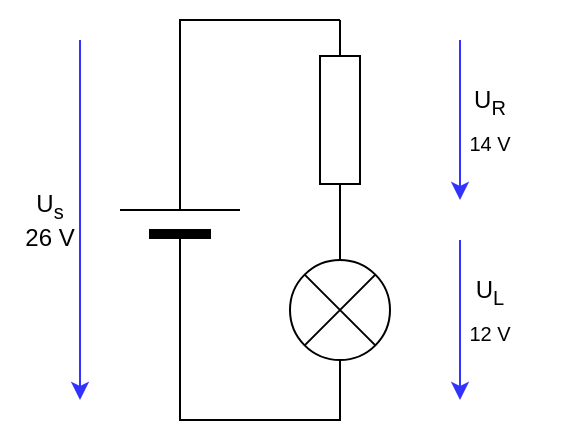 <mxfile version="26.2.14">
  <diagram name="Page-1" id="veMCZHOCKVevcyK8_wUV">
    <mxGraphModel dx="1426" dy="764" grid="1" gridSize="10" guides="1" tooltips="1" connect="1" arrows="1" fold="1" page="1" pageScale="1" pageWidth="850" pageHeight="1100" math="0" shadow="0">
      <root>
        <mxCell id="0" />
        <mxCell id="1" parent="0" />
        <mxCell id="AvQjAcK-T6NLMDFd4Vc4-1" value="" style="pointerEvents=1;verticalLabelPosition=bottom;shadow=0;dashed=0;align=center;html=1;verticalAlign=top;shape=mxgraph.electrical.resistors.resistor_1;rotation=90;" vertex="1" parent="1">
          <mxGeometry x="170" y="120" width="100" height="20" as="geometry" />
        </mxCell>
        <mxCell id="AvQjAcK-T6NLMDFd4Vc4-3" value="" style="verticalLabelPosition=bottom;shadow=0;dashed=0;align=center;fillColor=strokeColor;html=1;verticalAlign=top;strokeWidth=1;shape=mxgraph.electrical.miscellaneous.monocell_battery;rotation=-90;" vertex="1" parent="1">
          <mxGeometry x="90" y="150" width="100" height="60" as="geometry" />
        </mxCell>
        <mxCell id="AvQjAcK-T6NLMDFd4Vc4-4" value="" style="endArrow=none;html=1;rounded=0;entryX=0;entryY=0.5;entryDx=0;entryDy=0;entryPerimeter=0;exitX=1;exitY=0.5;exitDx=0;exitDy=0;exitPerimeter=0;" edge="1" parent="1" source="AvQjAcK-T6NLMDFd4Vc4-3" target="AvQjAcK-T6NLMDFd4Vc4-1">
          <mxGeometry width="50" height="50" relative="1" as="geometry">
            <mxPoint x="400" y="400" as="sourcePoint" />
            <mxPoint x="450" y="350" as="targetPoint" />
            <Array as="points">
              <mxPoint x="140" y="80" />
            </Array>
          </mxGeometry>
        </mxCell>
        <mxCell id="AvQjAcK-T6NLMDFd4Vc4-5" value="" style="endArrow=none;html=1;rounded=0;entryX=1;entryY=0.5;entryDx=0;entryDy=0;entryPerimeter=0;exitX=0;exitY=0.5;exitDx=0;exitDy=0;exitPerimeter=0;" edge="1" parent="1" source="AvQjAcK-T6NLMDFd4Vc4-3" target="AvQjAcK-T6NLMDFd4Vc4-13">
          <mxGeometry width="50" height="50" relative="1" as="geometry">
            <mxPoint x="140" y="280" as="sourcePoint" />
            <mxPoint x="220" y="280" as="targetPoint" />
            <Array as="points">
              <mxPoint x="140" y="280" />
              <mxPoint x="220" y="280" />
            </Array>
          </mxGeometry>
        </mxCell>
        <mxCell id="AvQjAcK-T6NLMDFd4Vc4-6" value="" style="endArrow=classic;html=1;rounded=0;strokeColor=#3333FF;" edge="1" parent="1">
          <mxGeometry width="50" height="50" relative="1" as="geometry">
            <mxPoint x="90" y="90" as="sourcePoint" />
            <mxPoint x="90" y="270" as="targetPoint" />
          </mxGeometry>
        </mxCell>
        <mxCell id="AvQjAcK-T6NLMDFd4Vc4-7" value="" style="endArrow=classic;html=1;rounded=0;strokeColor=#3333FF;" edge="1" parent="1">
          <mxGeometry width="50" height="50" relative="1" as="geometry">
            <mxPoint x="280" y="90" as="sourcePoint" />
            <mxPoint x="280" y="170" as="targetPoint" />
          </mxGeometry>
        </mxCell>
        <mxCell id="AvQjAcK-T6NLMDFd4Vc4-8" value="" style="endArrow=classic;html=1;rounded=0;strokeColor=#3333FF;" edge="1" parent="1">
          <mxGeometry width="50" height="50" relative="1" as="geometry">
            <mxPoint x="280" y="190" as="sourcePoint" />
            <mxPoint x="280" y="270" as="targetPoint" />
          </mxGeometry>
        </mxCell>
        <mxCell id="AvQjAcK-T6NLMDFd4Vc4-9" value="&lt;div&gt;U&lt;sub&gt;s&lt;/sub&gt;&lt;/div&gt;26 V" style="text;html=1;align=center;verticalAlign=middle;whiteSpace=wrap;rounded=0;" vertex="1" parent="1">
          <mxGeometry x="60" y="165" width="30" height="30" as="geometry" />
        </mxCell>
        <mxCell id="AvQjAcK-T6NLMDFd4Vc4-10" value="&lt;div&gt;U&lt;sub&gt;R&lt;/sub&gt;&lt;/div&gt;&lt;div&gt;&lt;sub&gt;14 V&lt;/sub&gt;&lt;/div&gt;" style="text;html=1;align=center;verticalAlign=middle;whiteSpace=wrap;rounded=0;" vertex="1" parent="1">
          <mxGeometry x="280" y="115" width="30" height="30" as="geometry" />
        </mxCell>
        <mxCell id="AvQjAcK-T6NLMDFd4Vc4-11" value="&lt;div&gt;U&lt;sub&gt;L&lt;/sub&gt;&lt;/div&gt;&lt;div&gt;&lt;sub&gt;12 V&lt;/sub&gt;&lt;/div&gt;" style="text;html=1;align=center;verticalAlign=middle;whiteSpace=wrap;rounded=0;" vertex="1" parent="1">
          <mxGeometry x="280" y="210" width="30" height="30" as="geometry" />
        </mxCell>
        <mxCell id="AvQjAcK-T6NLMDFd4Vc4-12" value="" style="rounded=0;whiteSpace=wrap;html=1;fillColor=none;strokeColor=none;" vertex="1" parent="1">
          <mxGeometry x="50" y="70" width="280" height="220" as="geometry" />
        </mxCell>
        <mxCell id="AvQjAcK-T6NLMDFd4Vc4-13" value="" style="pointerEvents=1;verticalLabelPosition=bottom;shadow=0;dashed=0;align=center;html=1;verticalAlign=top;shape=mxgraph.electrical.miscellaneous.light_bulb;rotation=90;" vertex="1" parent="1">
          <mxGeometry x="190" y="200" width="60" height="50" as="geometry" />
        </mxCell>
        <mxCell id="AvQjAcK-T6NLMDFd4Vc4-14" value="" style="endArrow=none;html=1;rounded=0;entryX=1;entryY=0.5;entryDx=0;entryDy=0;entryPerimeter=0;exitX=0;exitY=0.5;exitDx=0;exitDy=0;exitPerimeter=0;" edge="1" parent="1" source="AvQjAcK-T6NLMDFd4Vc4-13" target="AvQjAcK-T6NLMDFd4Vc4-1">
          <mxGeometry width="50" height="50" relative="1" as="geometry">
            <mxPoint x="400" y="420" as="sourcePoint" />
            <mxPoint x="450" y="370" as="targetPoint" />
          </mxGeometry>
        </mxCell>
      </root>
    </mxGraphModel>
  </diagram>
</mxfile>
